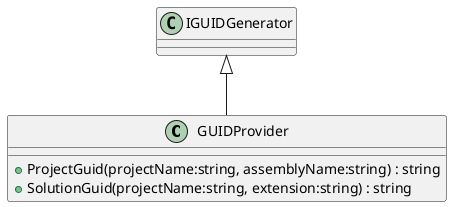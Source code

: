 @startuml
class GUIDProvider {
    + ProjectGuid(projectName:string, assemblyName:string) : string
    + SolutionGuid(projectName:string, extension:string) : string
}
IGUIDGenerator <|-- GUIDProvider
@enduml
